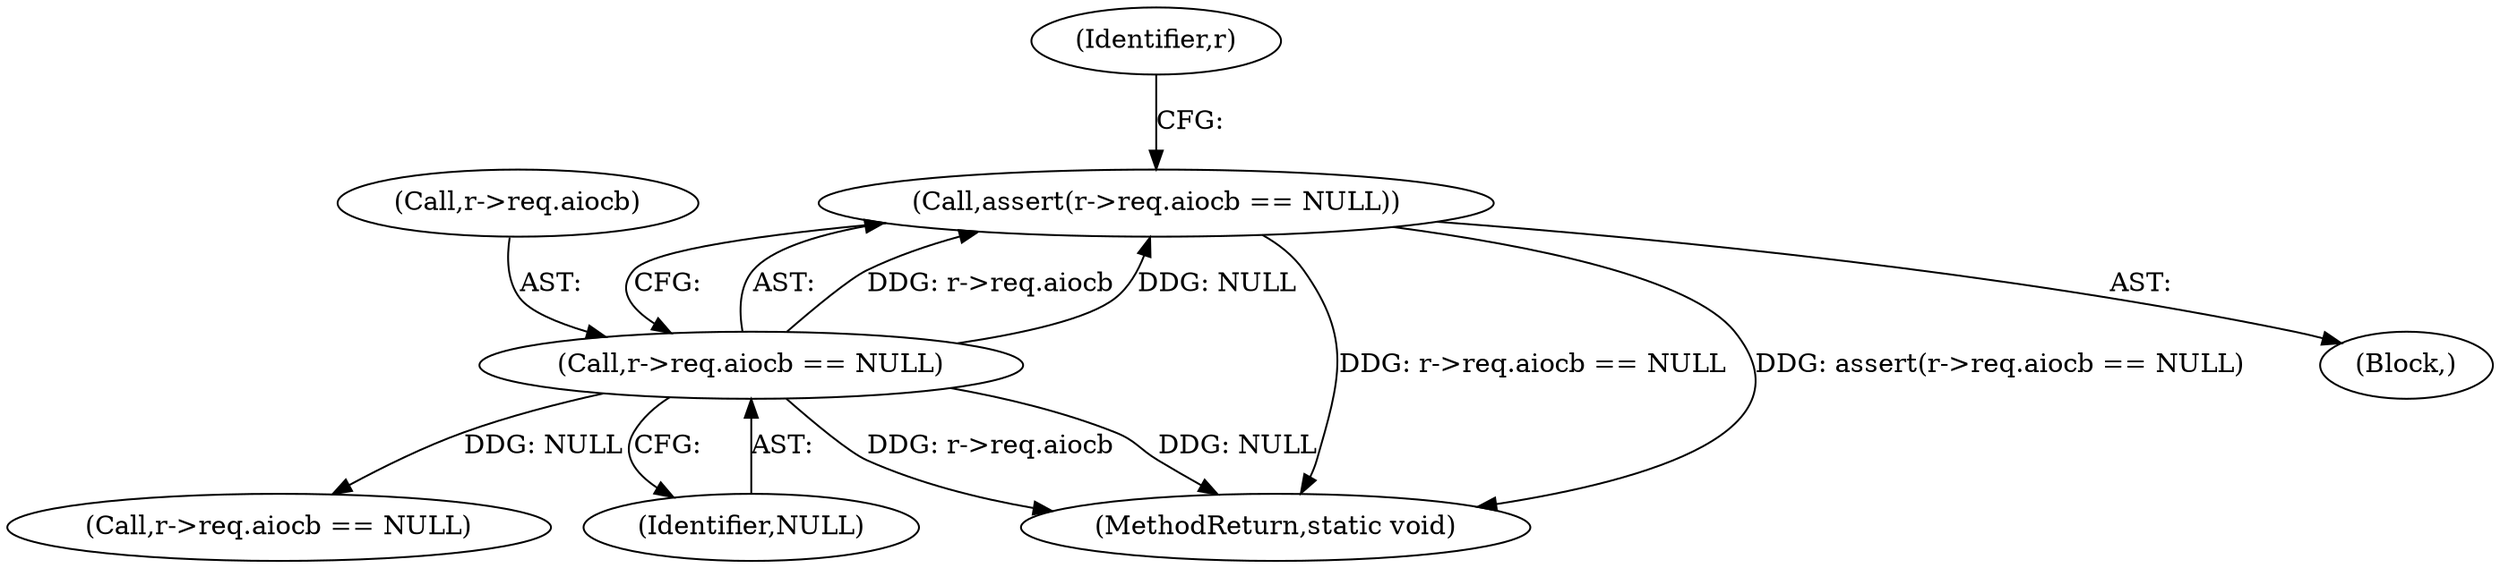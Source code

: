 digraph "0_qemu_103b40f51e4012b3b0ad20f615562a1806d7f49a_2@API" {
"1000124" [label="(Call,assert(r->req.aiocb == NULL))"];
"1000125" [label="(Call,r->req.aiocb == NULL)"];
"1000104" [label="(Block,)"];
"1000231" [label="(MethodReturn,static void)"];
"1000137" [label="(Identifier,r)"];
"1000214" [label="(Call,r->req.aiocb == NULL)"];
"1000125" [label="(Call,r->req.aiocb == NULL)"];
"1000126" [label="(Call,r->req.aiocb)"];
"1000131" [label="(Identifier,NULL)"];
"1000124" [label="(Call,assert(r->req.aiocb == NULL))"];
"1000124" -> "1000104"  [label="AST: "];
"1000124" -> "1000125"  [label="CFG: "];
"1000125" -> "1000124"  [label="AST: "];
"1000137" -> "1000124"  [label="CFG: "];
"1000124" -> "1000231"  [label="DDG: r->req.aiocb == NULL"];
"1000124" -> "1000231"  [label="DDG: assert(r->req.aiocb == NULL)"];
"1000125" -> "1000124"  [label="DDG: r->req.aiocb"];
"1000125" -> "1000124"  [label="DDG: NULL"];
"1000125" -> "1000131"  [label="CFG: "];
"1000126" -> "1000125"  [label="AST: "];
"1000131" -> "1000125"  [label="AST: "];
"1000125" -> "1000231"  [label="DDG: r->req.aiocb"];
"1000125" -> "1000231"  [label="DDG: NULL"];
"1000125" -> "1000214"  [label="DDG: NULL"];
}
